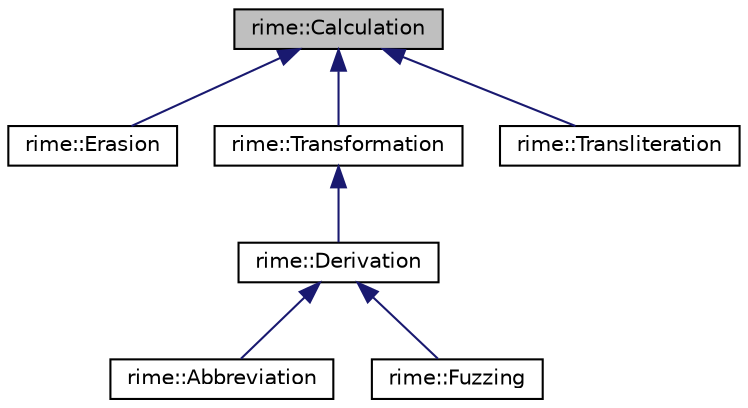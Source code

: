 digraph "rime::Calculation"
{
  edge [fontname="Helvetica",fontsize="10",labelfontname="Helvetica",labelfontsize="10"];
  node [fontname="Helvetica",fontsize="10",shape=record];
  Node1 [label="rime::Calculation",height=0.2,width=0.4,color="black", fillcolor="grey75", style="filled" fontcolor="black"];
  Node1 -> Node2 [dir="back",color="midnightblue",fontsize="10",style="solid",fontname="Helvetica"];
  Node2 [label="rime::Erasion",height=0.2,width=0.4,color="black", fillcolor="white", style="filled",URL="$a00069.html"];
  Node1 -> Node3 [dir="back",color="midnightblue",fontsize="10",style="solid",fontname="Helvetica"];
  Node3 [label="rime::Transformation",height=0.2,width=0.4,color="black", fillcolor="white", style="filled",URL="$a00218.html"];
  Node3 -> Node4 [dir="back",color="midnightblue",fontsize="10",style="solid",fontname="Helvetica"];
  Node4 [label="rime::Derivation",height=0.2,width=0.4,color="black", fillcolor="white", style="filled",URL="$a00051.html"];
  Node4 -> Node5 [dir="back",color="midnightblue",fontsize="10",style="solid",fontname="Helvetica"];
  Node5 [label="rime::Abbreviation",height=0.2,width=0.4,color="black", fillcolor="white", style="filled",URL="$a00001.html"];
  Node4 -> Node6 [dir="back",color="midnightblue",fontsize="10",style="solid",fontname="Helvetica"];
  Node6 [label="rime::Fuzzing",height=0.2,width=0.4,color="black", fillcolor="white", style="filled",URL="$a00077.html"];
  Node1 -> Node7 [dir="back",color="midnightblue",fontsize="10",style="solid",fontname="Helvetica"];
  Node7 [label="rime::Transliteration",height=0.2,width=0.4,color="black", fillcolor="white", style="filled",URL="$a00222.html"];
}
